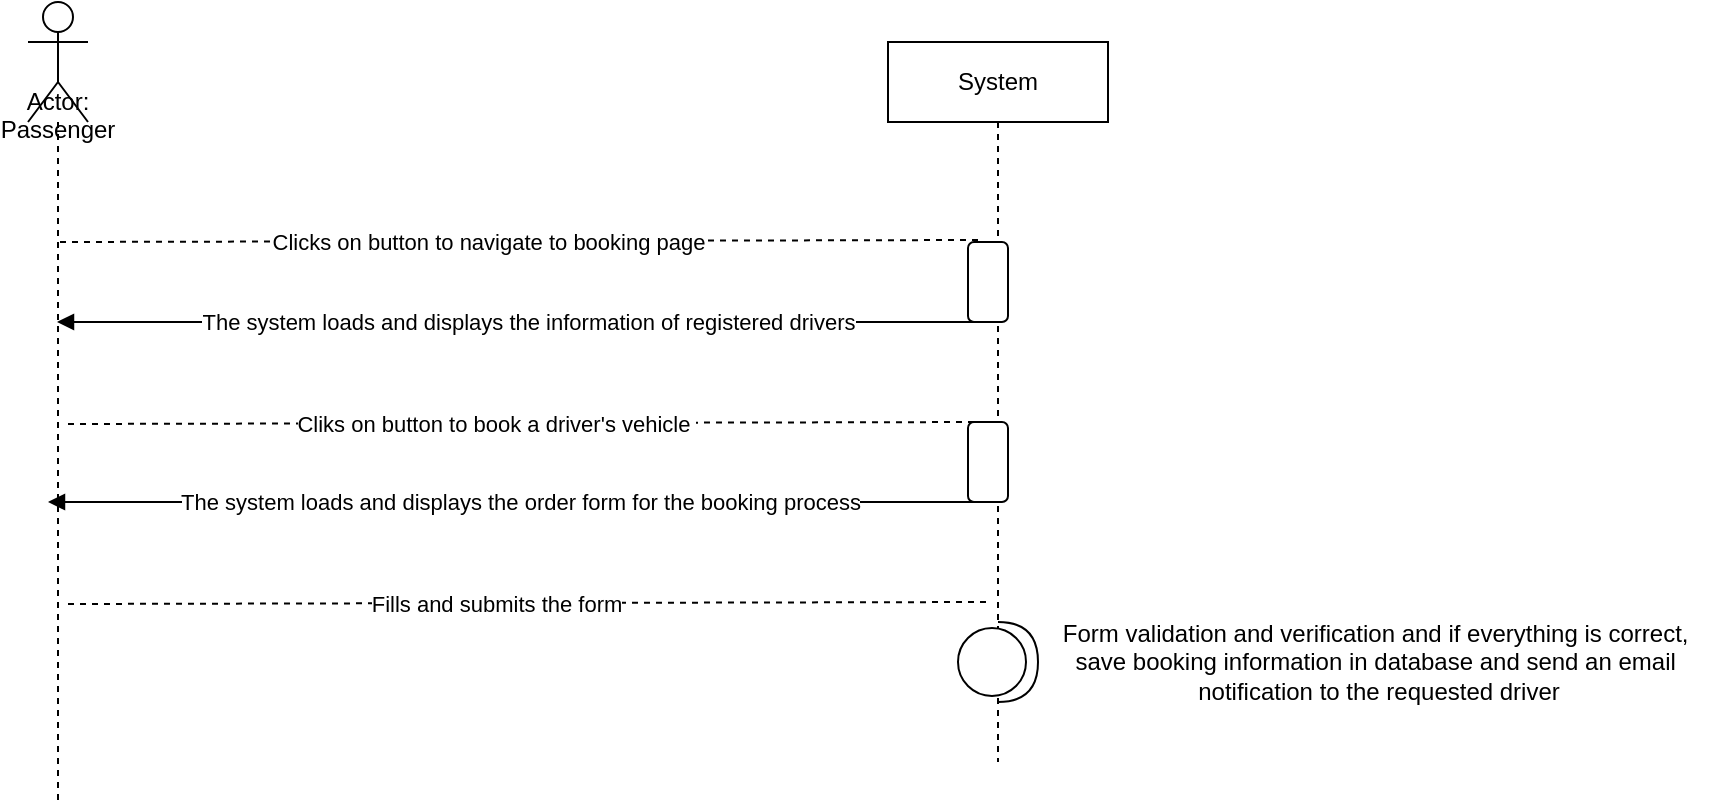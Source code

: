 <mxfile version="18.0.6" type="device"><diagram id="tb8vhmpEGiekTQS2Ueb2" name="Page-1"><mxGraphModel dx="1108" dy="553" grid="1" gridSize="10" guides="1" tooltips="1" connect="1" arrows="1" fold="1" page="1" pageScale="1" pageWidth="827" pageHeight="1169" math="0" shadow="0"><root><mxCell id="0"/><mxCell id="1" parent="0"/><mxCell id="WjxwMkIJx8uovTsrpUpC-1" value="Actor: Passenger" style="shape=umlLifeline;participant=umlActor;perimeter=lifelinePerimeter;whiteSpace=wrap;html=1;container=1;collapsible=0;recursiveResize=0;verticalAlign=top;spacingTop=36;outlineConnect=0;size=60;" vertex="1" parent="1"><mxGeometry x="90" y="50" width="30" height="400" as="geometry"/></mxCell><mxCell id="WjxwMkIJx8uovTsrpUpC-14" value="" style="endArrow=none;dashed=1;html=1;rounded=0;" edge="1" parent="WjxwMkIJx8uovTsrpUpC-1"><mxGeometry width="50" height="50" relative="1" as="geometry"><mxPoint x="16" y="120" as="sourcePoint"/><mxPoint x="475.5" y="119" as="targetPoint"/></mxGeometry></mxCell><mxCell id="WjxwMkIJx8uovTsrpUpC-15" value="Clicks on button to navigate to booking page" style="edgeLabel;html=1;align=center;verticalAlign=middle;resizable=0;points=[];" vertex="1" connectable="0" parent="WjxwMkIJx8uovTsrpUpC-14"><mxGeometry x="-0.147" y="-4" relative="1" as="geometry"><mxPoint x="18" y="-4" as="offset"/></mxGeometry></mxCell><mxCell id="WjxwMkIJx8uovTsrpUpC-16" value="" style="endArrow=none;dashed=1;html=1;rounded=0;" edge="1" parent="WjxwMkIJx8uovTsrpUpC-1"><mxGeometry width="50" height="50" relative="1" as="geometry"><mxPoint x="20" y="211" as="sourcePoint"/><mxPoint x="479.5" y="210" as="targetPoint"/></mxGeometry></mxCell><mxCell id="WjxwMkIJx8uovTsrpUpC-17" value="Cliks on button to book a driver's vehicle&amp;nbsp;" style="edgeLabel;html=1;align=center;verticalAlign=middle;resizable=0;points=[];" vertex="1" connectable="0" parent="WjxwMkIJx8uovTsrpUpC-16"><mxGeometry x="-0.147" y="-4" relative="1" as="geometry"><mxPoint x="18" y="-4" as="offset"/></mxGeometry></mxCell><mxCell id="WjxwMkIJx8uovTsrpUpC-21" value="" style="endArrow=none;dashed=1;html=1;rounded=0;" edge="1" parent="WjxwMkIJx8uovTsrpUpC-1"><mxGeometry width="50" height="50" relative="1" as="geometry"><mxPoint x="20" y="301" as="sourcePoint"/><mxPoint x="479.5" y="300" as="targetPoint"/></mxGeometry></mxCell><mxCell id="WjxwMkIJx8uovTsrpUpC-22" value="Fills and submits the form" style="edgeLabel;html=1;align=center;verticalAlign=middle;resizable=0;points=[];" vertex="1" connectable="0" parent="WjxwMkIJx8uovTsrpUpC-21"><mxGeometry x="-0.147" y="-4" relative="1" as="geometry"><mxPoint x="18" y="-4" as="offset"/></mxGeometry></mxCell><mxCell id="WjxwMkIJx8uovTsrpUpC-2" value="System" style="shape=umlLifeline;perimeter=lifelinePerimeter;whiteSpace=wrap;html=1;container=1;collapsible=0;recursiveResize=0;outlineConnect=0;" vertex="1" parent="1"><mxGeometry x="520" y="70" width="110" height="360" as="geometry"/></mxCell><mxCell id="WjxwMkIJx8uovTsrpUpC-10" value="" style="rounded=1;whiteSpace=wrap;html=1;rotation=90;" vertex="1" parent="WjxwMkIJx8uovTsrpUpC-2"><mxGeometry x="30" y="110" width="40" height="20" as="geometry"/></mxCell><mxCell id="WjxwMkIJx8uovTsrpUpC-18" value="" style="rounded=1;whiteSpace=wrap;html=1;rotation=90;" vertex="1" parent="WjxwMkIJx8uovTsrpUpC-2"><mxGeometry x="30" y="200" width="40" height="20" as="geometry"/></mxCell><mxCell id="WjxwMkIJx8uovTsrpUpC-28" value="" style="shape=providedRequiredInterface;html=1;verticalLabelPosition=bottom;sketch=0;" vertex="1" parent="WjxwMkIJx8uovTsrpUpC-2"><mxGeometry x="35" y="290" width="40" height="40" as="geometry"/></mxCell><mxCell id="WjxwMkIJx8uovTsrpUpC-8" value="" style="html=1;verticalAlign=bottom;endArrow=block;rounded=0;" edge="1" parent="1"><mxGeometry width="80" relative="1" as="geometry"><mxPoint x="569.5" y="210" as="sourcePoint"/><mxPoint x="104.5" y="210" as="targetPoint"/><Array as="points"><mxPoint x="490" y="210"/></Array></mxGeometry></mxCell><mxCell id="WjxwMkIJx8uovTsrpUpC-9" value="The system loads and displays the information of registered drivers" style="edgeLabel;html=1;align=center;verticalAlign=middle;resizable=0;points=[];" vertex="1" connectable="0" parent="WjxwMkIJx8uovTsrpUpC-8"><mxGeometry x="0.176" relative="1" as="geometry"><mxPoint x="44" as="offset"/></mxGeometry></mxCell><mxCell id="WjxwMkIJx8uovTsrpUpC-19" value="" style="html=1;verticalAlign=bottom;endArrow=block;rounded=0;" edge="1" parent="1"><mxGeometry width="80" relative="1" as="geometry"><mxPoint x="565" y="300" as="sourcePoint"/><mxPoint x="100" y="300" as="targetPoint"/><Array as="points"><mxPoint x="485.5" y="300"/></Array></mxGeometry></mxCell><mxCell id="WjxwMkIJx8uovTsrpUpC-20" value="The system loads and displays the order form for the booking process" style="edgeLabel;html=1;align=center;verticalAlign=middle;resizable=0;points=[];" vertex="1" connectable="0" parent="WjxwMkIJx8uovTsrpUpC-19"><mxGeometry x="0.176" relative="1" as="geometry"><mxPoint x="44" as="offset"/></mxGeometry></mxCell><mxCell id="WjxwMkIJx8uovTsrpUpC-30" value="Form validation and verification and if everything is correct,&amp;nbsp;&lt;br&gt;save booking information in database and send an email&amp;nbsp;&lt;br&gt;notification to the requested driver" style="text;html=1;align=center;verticalAlign=middle;resizable=0;points=[];autosize=1;strokeColor=none;fillColor=none;" vertex="1" parent="1"><mxGeometry x="600" y="355" width="330" height="50" as="geometry"/></mxCell></root></mxGraphModel></diagram></mxfile>